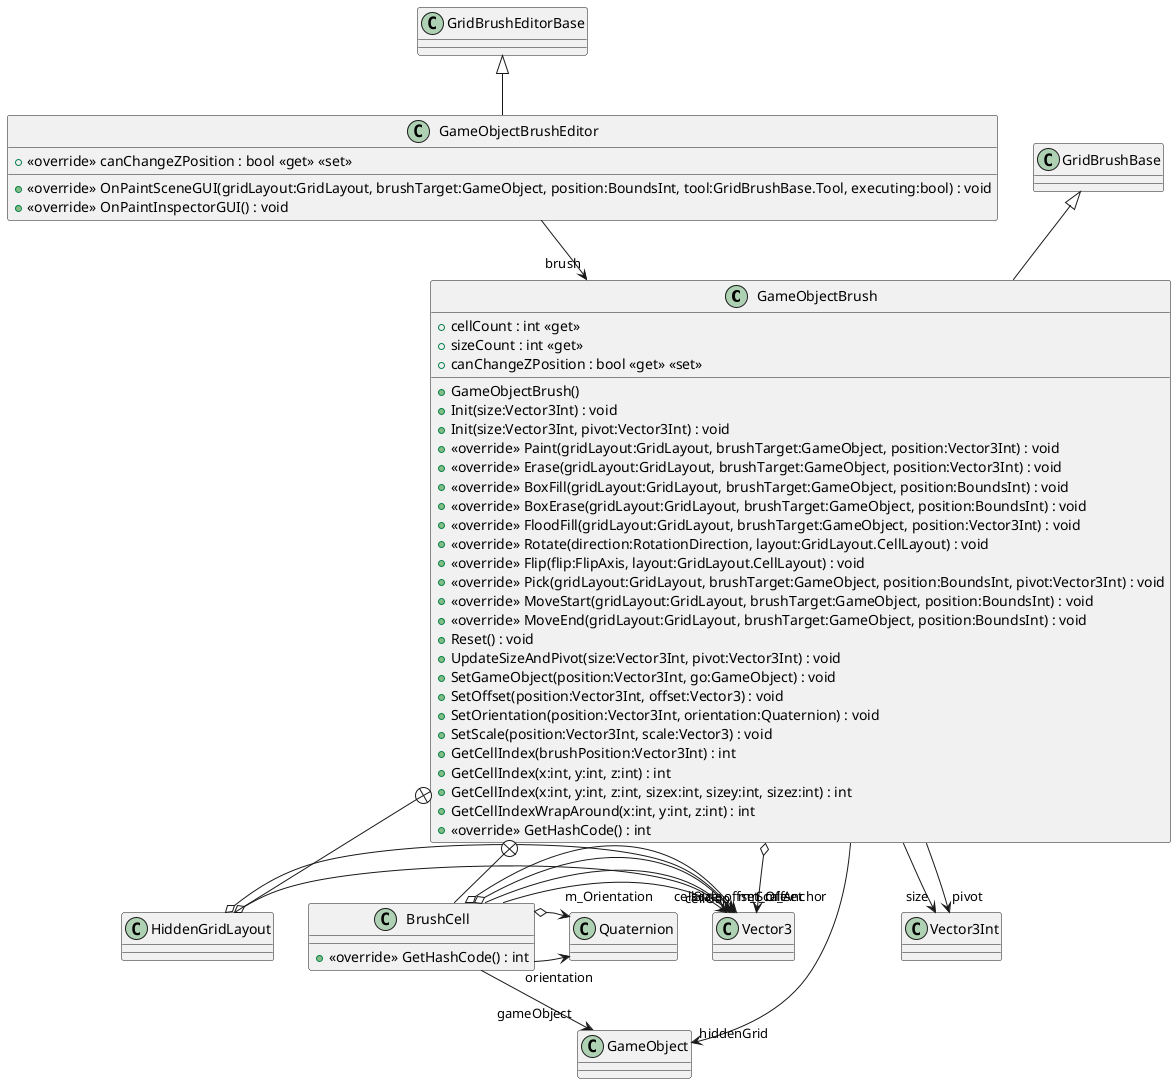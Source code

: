 @startuml
class GameObjectBrush {
    + cellCount : int <<get>>
    + sizeCount : int <<get>>
    + canChangeZPosition : bool <<get>> <<set>>
    + GameObjectBrush()
    + Init(size:Vector3Int) : void
    + Init(size:Vector3Int, pivot:Vector3Int) : void
    + <<override>> Paint(gridLayout:GridLayout, brushTarget:GameObject, position:Vector3Int) : void
    + <<override>> Erase(gridLayout:GridLayout, brushTarget:GameObject, position:Vector3Int) : void
    + <<override>> BoxFill(gridLayout:GridLayout, brushTarget:GameObject, position:BoundsInt) : void
    + <<override>> BoxErase(gridLayout:GridLayout, brushTarget:GameObject, position:BoundsInt) : void
    + <<override>> FloodFill(gridLayout:GridLayout, brushTarget:GameObject, position:Vector3Int) : void
    + <<override>> Rotate(direction:RotationDirection, layout:GridLayout.CellLayout) : void
    + <<override>> Flip(flip:FlipAxis, layout:GridLayout.CellLayout) : void
    + <<override>> Pick(gridLayout:GridLayout, brushTarget:GameObject, position:BoundsInt, pivot:Vector3Int) : void
    + <<override>> MoveStart(gridLayout:GridLayout, brushTarget:GameObject, position:BoundsInt) : void
    + <<override>> MoveEnd(gridLayout:GridLayout, brushTarget:GameObject, position:BoundsInt) : void
    + Reset() : void
    + UpdateSizeAndPivot(size:Vector3Int, pivot:Vector3Int) : void
    + SetGameObject(position:Vector3Int, go:GameObject) : void
    + SetOffset(position:Vector3Int, offset:Vector3) : void
    + SetOrientation(position:Vector3Int, orientation:Quaternion) : void
    + SetScale(position:Vector3Int, scale:Vector3) : void
    + GetCellIndex(brushPosition:Vector3Int) : int
    + GetCellIndex(x:int, y:int, z:int) : int
    + GetCellIndex(x:int, y:int, z:int, sizex:int, sizey:int, sizez:int) : int
    + GetCellIndexWrapAround(x:int, y:int, z:int) : int
    + <<override>> GetHashCode() : int
}
class GameObjectBrushEditor {
    + <<override>> canChangeZPosition : bool <<get>> <<set>>
    + <<override>> OnPaintSceneGUI(gridLayout:GridLayout, brushTarget:GameObject, position:BoundsInt, tool:GridBrushBase.Tool, executing:bool) : void
    + <<override>> OnPaintInspectorGUI() : void
}
class HiddenGridLayout {
}
class BrushCell {
    + <<override>> GetHashCode() : int
}
GridBrushBase <|-- GameObjectBrush
GameObjectBrush --> "hiddenGrid" GameObject
GameObjectBrush o-> "m_Anchor" Vector3
GameObjectBrush --> "size" Vector3Int
GameObjectBrush --> "pivot" Vector3Int
GridBrushEditorBase <|-- GameObjectBrushEditor
GameObjectBrushEditor --> "brush" GameObjectBrush
GameObjectBrush +-- HiddenGridLayout
HiddenGridLayout o-> "cellSize" Vector3
HiddenGridLayout o-> "cellGap" Vector3
GameObjectBrush +-- BrushCell
BrushCell --> "gameObject" GameObject
BrushCell --> "offset" Vector3
BrushCell --> "scale" Vector3
BrushCell --> "orientation" Quaternion
BrushCell o-> "m_Offset" Vector3
BrushCell o-> "m_Scale" Vector3
BrushCell o-> "m_Orientation" Quaternion
@enduml
